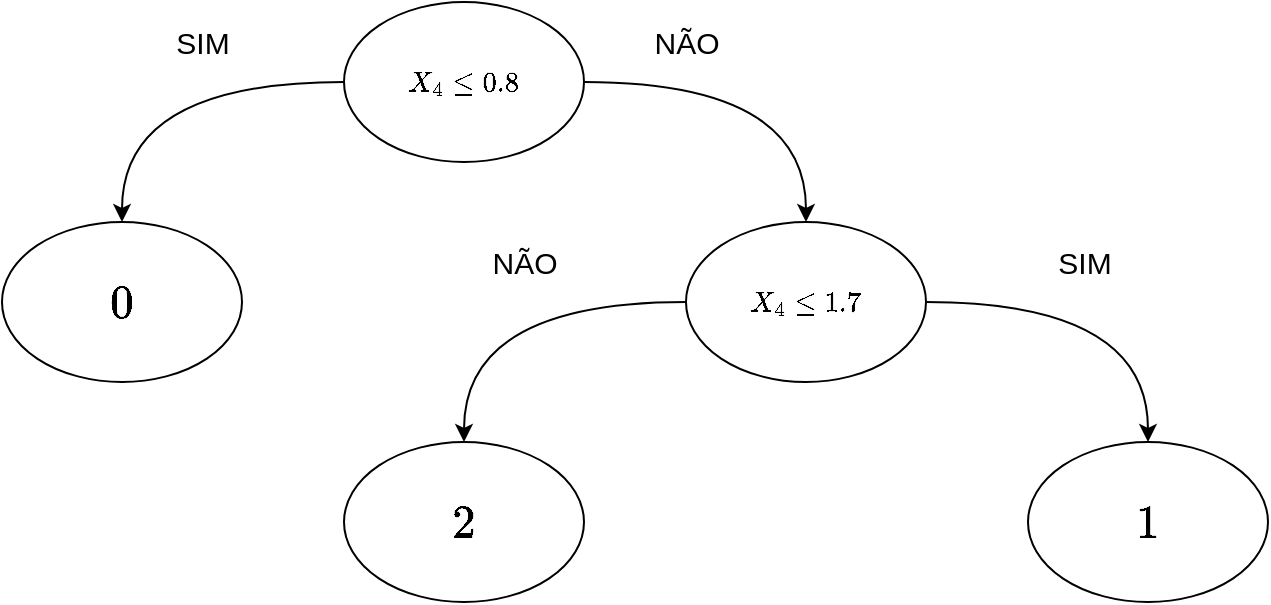 <mxfile version="26.2.15">
  <diagram name="Página-1" id="sW-ignruIitdygRcp8ZR">
    <mxGraphModel dx="872" dy="529" grid="1" gridSize="10" guides="1" tooltips="1" connect="1" arrows="1" fold="1" page="1" pageScale="1" pageWidth="827" pageHeight="1169" math="1" shadow="0">
      <root>
        <mxCell id="0" />
        <mxCell id="1" parent="0" />
        <mxCell id="s1RcI5e7r2paEjUxa1Q3-1" style="edgeStyle=orthogonalEdgeStyle;rounded=0;orthogonalLoop=1;jettySize=auto;html=1;entryX=0.5;entryY=0;entryDx=0;entryDy=0;curved=1;" parent="1" source="s1RcI5e7r2paEjUxa1Q3-5" target="s1RcI5e7r2paEjUxa1Q3-10" edge="1">
          <mxGeometry relative="1" as="geometry" />
        </mxCell>
        <mxCell id="s1RcI5e7r2paEjUxa1Q3-2" value="NÃO" style="edgeLabel;html=1;align=center;verticalAlign=middle;resizable=0;points=[];fontSize=15;labelBackgroundColor=none;" parent="s1RcI5e7r2paEjUxa1Q3-1" vertex="1" connectable="0">
          <mxGeometry x="-0.005" y="3" relative="1" as="geometry">
            <mxPoint x="-39" y="-17" as="offset" />
          </mxGeometry>
        </mxCell>
        <mxCell id="s1RcI5e7r2paEjUxa1Q3-3" style="edgeStyle=orthogonalEdgeStyle;rounded=0;orthogonalLoop=1;jettySize=auto;html=1;entryX=0.5;entryY=0;entryDx=0;entryDy=0;curved=1;" parent="1" source="s1RcI5e7r2paEjUxa1Q3-5" target="s1RcI5e7r2paEjUxa1Q3-11" edge="1">
          <mxGeometry relative="1" as="geometry" />
        </mxCell>
        <mxCell id="s1RcI5e7r2paEjUxa1Q3-4" value="SIM" style="edgeLabel;html=1;align=center;verticalAlign=middle;resizable=0;points=[];fontSize=15;labelBackgroundColor=none;" parent="s1RcI5e7r2paEjUxa1Q3-3" vertex="1" connectable="0">
          <mxGeometry x="-0.215" y="-2" relative="1" as="geometry">
            <mxPoint y="-18" as="offset" />
          </mxGeometry>
        </mxCell>
        <mxCell id="s1RcI5e7r2paEjUxa1Q3-5" value="$$X_4 \leq&amp;nbsp;0.8$$" style="ellipse;whiteSpace=wrap;html=1;fillColor=none;" parent="1" vertex="1">
          <mxGeometry x="268" y="435" width="120" height="80" as="geometry" />
        </mxCell>
        <mxCell id="s1RcI5e7r2paEjUxa1Q3-6" style="edgeStyle=orthogonalEdgeStyle;rounded=0;orthogonalLoop=1;jettySize=auto;html=1;entryX=0.5;entryY=0;entryDx=0;entryDy=0;curved=1;" parent="1" source="s1RcI5e7r2paEjUxa1Q3-10" target="s1RcI5e7r2paEjUxa1Q3-12" edge="1">
          <mxGeometry relative="1" as="geometry" />
        </mxCell>
        <mxCell id="s1RcI5e7r2paEjUxa1Q3-7" value="NÃO" style="edgeLabel;html=1;align=center;verticalAlign=middle;resizable=0;points=[];fontSize=15;labelBackgroundColor=none;" parent="s1RcI5e7r2paEjUxa1Q3-6" vertex="1" connectable="0">
          <mxGeometry x="-0.105" y="5" relative="1" as="geometry">
            <mxPoint y="-25" as="offset" />
          </mxGeometry>
        </mxCell>
        <mxCell id="s1RcI5e7r2paEjUxa1Q3-8" style="edgeStyle=orthogonalEdgeStyle;rounded=0;orthogonalLoop=1;jettySize=auto;html=1;entryX=0.5;entryY=0;entryDx=0;entryDy=0;curved=1;" parent="1" source="s1RcI5e7r2paEjUxa1Q3-10" target="s1RcI5e7r2paEjUxa1Q3-13" edge="1">
          <mxGeometry relative="1" as="geometry" />
        </mxCell>
        <mxCell id="s1RcI5e7r2paEjUxa1Q3-9" value="SIM" style="edgeLabel;html=1;align=center;verticalAlign=middle;resizable=0;points=[];fontSize=15;labelBackgroundColor=none;" parent="s1RcI5e7r2paEjUxa1Q3-8" vertex="1" connectable="0">
          <mxGeometry x="-0.193" y="-1" relative="1" as="geometry">
            <mxPoint x="6" y="-21" as="offset" />
          </mxGeometry>
        </mxCell>
        <mxCell id="s1RcI5e7r2paEjUxa1Q3-10" value="$$X_4 \leq 1.7$$" style="ellipse;whiteSpace=wrap;html=1;fillColor=none;" parent="1" vertex="1">
          <mxGeometry x="439" y="545" width="120" height="80" as="geometry" />
        </mxCell>
        <mxCell id="s1RcI5e7r2paEjUxa1Q3-11" value="$$0$$" style="ellipse;whiteSpace=wrap;html=1;fontSize=20;fillColor=none;" parent="1" vertex="1">
          <mxGeometry x="97" y="545" width="120" height="80" as="geometry" />
        </mxCell>
        <mxCell id="s1RcI5e7r2paEjUxa1Q3-12" value="$$2$$" style="ellipse;whiteSpace=wrap;html=1;fontSize=20;fillColor=none;" parent="1" vertex="1">
          <mxGeometry x="268" y="655" width="120" height="80" as="geometry" />
        </mxCell>
        <mxCell id="s1RcI5e7r2paEjUxa1Q3-13" value="$$1$$" style="ellipse;whiteSpace=wrap;html=1;fontSize=20;fillColor=none;" parent="1" vertex="1">
          <mxGeometry x="610" y="655" width="120" height="80" as="geometry" />
        </mxCell>
      </root>
    </mxGraphModel>
  </diagram>
</mxfile>

